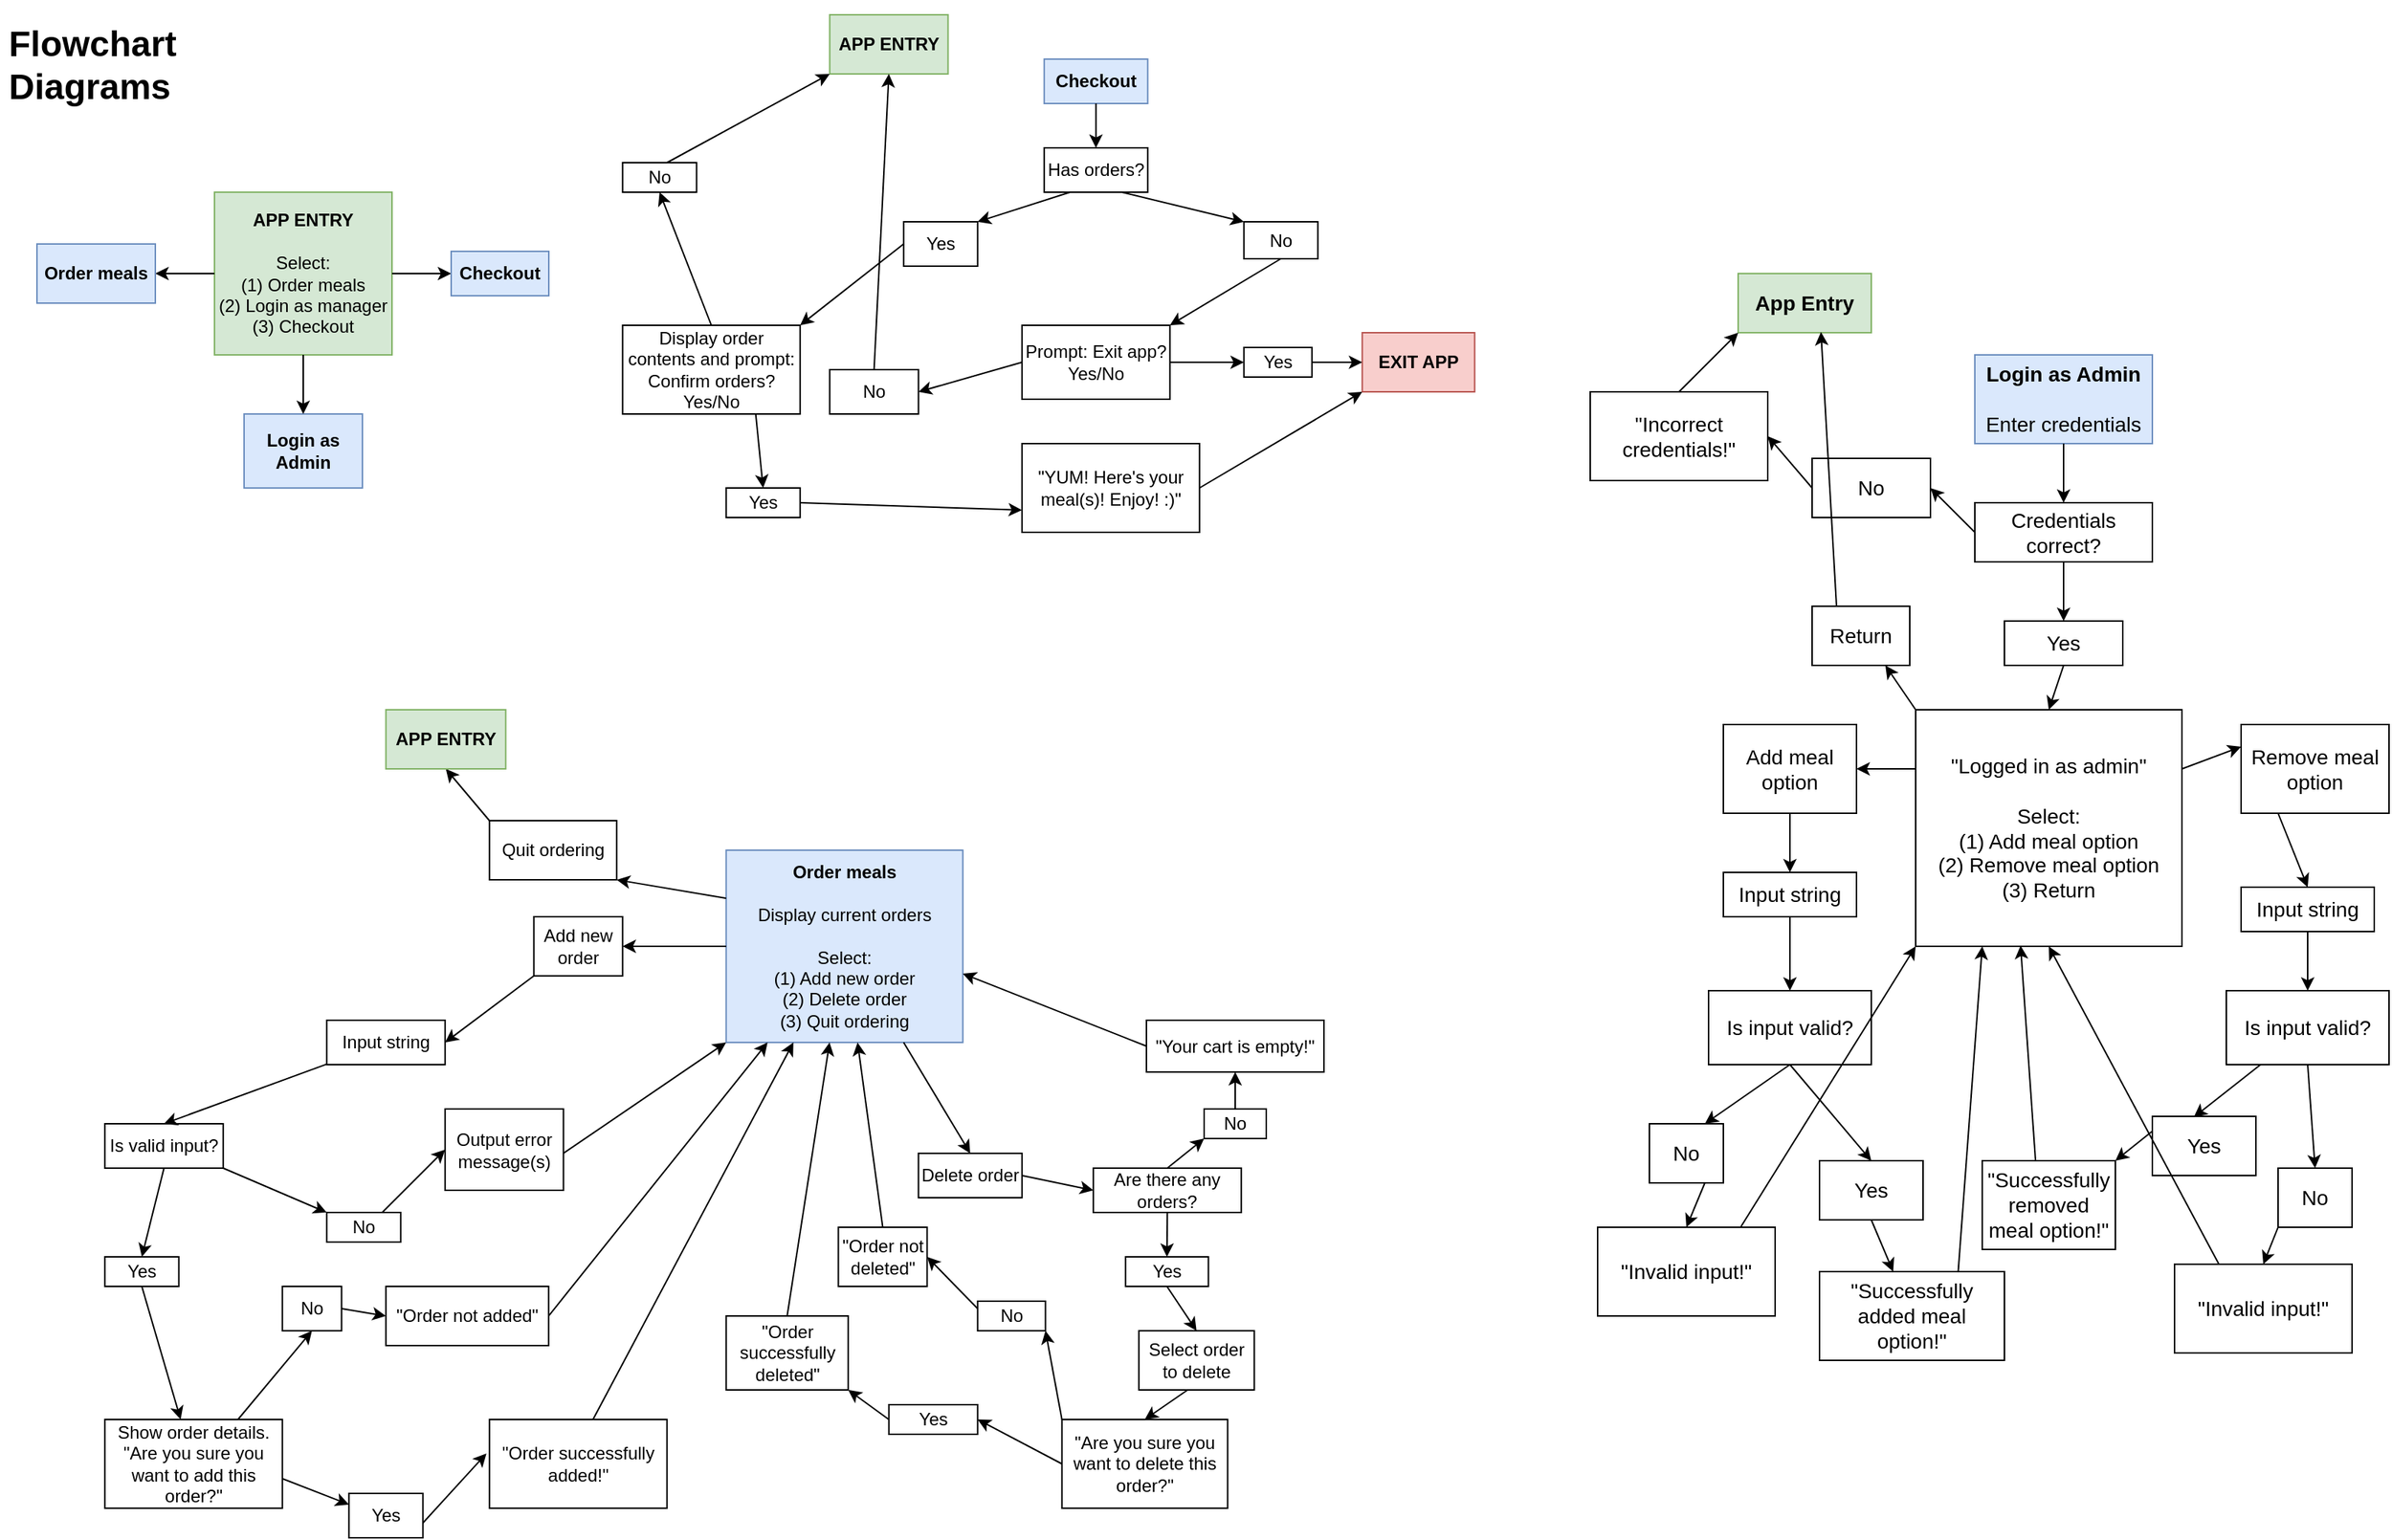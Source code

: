 <mxfile version="20.3.0" type="device"><diagram id="C5RBs43oDa-KdzZeNtuy" name="Page-1"><mxGraphModel dx="1940" dy="820" grid="1" gridSize="10" guides="1" tooltips="1" connect="1" arrows="1" fold="1" page="1" pageScale="1" pageWidth="827" pageHeight="1169" math="0" shadow="0"><root><mxCell id="WIyWlLk6GJQsqaUBKTNV-0"/><mxCell id="WIyWlLk6GJQsqaUBKTNV-1" parent="WIyWlLk6GJQsqaUBKTNV-0"/><mxCell id="v_o6pOpRejo76vgrz7zi-118" value="&lt;b&gt;Order meals&lt;br&gt;&lt;/b&gt;&lt;br&gt;Display current orders&lt;br&gt;&lt;br&gt;Select:&lt;br&gt;(1) Add new order&lt;br&gt;(2) Delete order&lt;br&gt;(3) Quit ordering" style="rounded=0;whiteSpace=wrap;html=1;fillColor=#dae8fc;strokeColor=#6c8ebf;" vertex="1" parent="WIyWlLk6GJQsqaUBKTNV-1"><mxGeometry x="-324.13" y="585" width="160" height="130" as="geometry"/></mxCell><mxCell id="v_o6pOpRejo76vgrz7zi-120" value="Add new order" style="rounded=0;whiteSpace=wrap;html=1;" vertex="1" parent="WIyWlLk6GJQsqaUBKTNV-1"><mxGeometry x="-454.13" y="630" width="60" height="40" as="geometry"/></mxCell><mxCell id="v_o6pOpRejo76vgrz7zi-121" value="" style="endArrow=classic;html=1;rounded=0;entryX=1;entryY=0.5;entryDx=0;entryDy=0;exitX=0;exitY=0.5;exitDx=0;exitDy=0;" edge="1" parent="WIyWlLk6GJQsqaUBKTNV-1" source="v_o6pOpRejo76vgrz7zi-118" target="v_o6pOpRejo76vgrz7zi-120"><mxGeometry width="50" height="50" relative="1" as="geometry"><mxPoint x="-184.13" y="750" as="sourcePoint"/><mxPoint x="-90.13" y="700" as="targetPoint"/></mxGeometry></mxCell><mxCell id="v_o6pOpRejo76vgrz7zi-122" value="" style="endArrow=classic;html=1;rounded=0;entryX=0.5;entryY=0;entryDx=0;entryDy=0;exitX=0.75;exitY=1;exitDx=0;exitDy=0;" edge="1" parent="WIyWlLk6GJQsqaUBKTNV-1" source="v_o6pOpRejo76vgrz7zi-118" target="v_o6pOpRejo76vgrz7zi-123"><mxGeometry width="50" height="50" relative="1" as="geometry"><mxPoint x="-140.13" y="750" as="sourcePoint"/><mxPoint x="-70.13" y="780" as="targetPoint"/></mxGeometry></mxCell><mxCell id="v_o6pOpRejo76vgrz7zi-123" value="Delete order" style="rounded=0;whiteSpace=wrap;html=1;" vertex="1" parent="WIyWlLk6GJQsqaUBKTNV-1"><mxGeometry x="-194.13" y="790" width="70" height="30" as="geometry"/></mxCell><mxCell id="v_o6pOpRejo76vgrz7zi-124" value="Quit ordering" style="rounded=0;whiteSpace=wrap;html=1;" vertex="1" parent="WIyWlLk6GJQsqaUBKTNV-1"><mxGeometry x="-484.13" y="565" width="86" height="40" as="geometry"/></mxCell><mxCell id="v_o6pOpRejo76vgrz7zi-125" value="" style="endArrow=classic;html=1;rounded=0;entryX=1;entryY=1;entryDx=0;entryDy=0;exitX=0;exitY=0.25;exitDx=0;exitDy=0;" edge="1" parent="WIyWlLk6GJQsqaUBKTNV-1" target="v_o6pOpRejo76vgrz7zi-124" source="v_o6pOpRejo76vgrz7zi-118"><mxGeometry width="50" height="50" relative="1" as="geometry"><mxPoint x="-80.13" y="720" as="sourcePoint"/><mxPoint x="-30.13" y="670" as="targetPoint"/></mxGeometry></mxCell><mxCell id="v_o6pOpRejo76vgrz7zi-126" value="" style="endArrow=classic;html=1;rounded=0;exitX=0;exitY=0;exitDx=0;exitDy=0;entryX=0.5;entryY=1;entryDx=0;entryDy=0;" edge="1" parent="WIyWlLk6GJQsqaUBKTNV-1" source="v_o6pOpRejo76vgrz7zi-124" target="v_o6pOpRejo76vgrz7zi-150"><mxGeometry width="50" height="50" relative="1" as="geometry"><mxPoint x="29.87" y="670" as="sourcePoint"/><mxPoint x="15.87" y="600" as="targetPoint"/></mxGeometry></mxCell><mxCell id="v_o6pOpRejo76vgrz7zi-127" value="Are there any orders?" style="rounded=0;whiteSpace=wrap;html=1;" vertex="1" parent="WIyWlLk6GJQsqaUBKTNV-1"><mxGeometry x="-75.88" y="800" width="100" height="30" as="geometry"/></mxCell><mxCell id="v_o6pOpRejo76vgrz7zi-128" value="Yes" style="rounded=0;whiteSpace=wrap;html=1;" vertex="1" parent="WIyWlLk6GJQsqaUBKTNV-1"><mxGeometry x="-54.13" y="860" width="56" height="20" as="geometry"/></mxCell><mxCell id="v_o6pOpRejo76vgrz7zi-129" value="No" style="rounded=0;whiteSpace=wrap;html=1;" vertex="1" parent="WIyWlLk6GJQsqaUBKTNV-1"><mxGeometry x="-1" y="760" width="42" height="20" as="geometry"/></mxCell><mxCell id="v_o6pOpRejo76vgrz7zi-130" value="" style="endArrow=classic;html=1;rounded=0;entryX=0;entryY=1;entryDx=0;entryDy=0;exitX=0.5;exitY=0;exitDx=0;exitDy=0;" edge="1" parent="WIyWlLk6GJQsqaUBKTNV-1" source="v_o6pOpRejo76vgrz7zi-127" target="v_o6pOpRejo76vgrz7zi-129"><mxGeometry width="50" height="50" relative="1" as="geometry"><mxPoint x="3.87" y="790" as="sourcePoint"/><mxPoint x="53.87" y="740" as="targetPoint"/></mxGeometry></mxCell><mxCell id="v_o6pOpRejo76vgrz7zi-131" value="&quot;Your cart is empty!&quot;" style="rounded=0;whiteSpace=wrap;html=1;" vertex="1" parent="WIyWlLk6GJQsqaUBKTNV-1"><mxGeometry x="-40" y="700" width="120" height="35" as="geometry"/></mxCell><mxCell id="v_o6pOpRejo76vgrz7zi-132" value="" style="endArrow=classic;html=1;rounded=0;entryX=0.5;entryY=1;entryDx=0;entryDy=0;exitX=0.5;exitY=0;exitDx=0;exitDy=0;" edge="1" parent="WIyWlLk6GJQsqaUBKTNV-1" target="v_o6pOpRejo76vgrz7zi-131" source="v_o6pOpRejo76vgrz7zi-129"><mxGeometry width="50" height="50" relative="1" as="geometry"><mxPoint x="35.87" y="750" as="sourcePoint"/><mxPoint x="53.87" y="710" as="targetPoint"/></mxGeometry></mxCell><mxCell id="v_o6pOpRejo76vgrz7zi-133" value="" style="endArrow=classic;html=1;rounded=0;entryX=1;entryY=0.642;entryDx=0;entryDy=0;entryPerimeter=0;exitX=0;exitY=0.5;exitDx=0;exitDy=0;" edge="1" parent="WIyWlLk6GJQsqaUBKTNV-1" target="v_o6pOpRejo76vgrz7zi-118" source="v_o6pOpRejo76vgrz7zi-131"><mxGeometry width="50" height="50" relative="1" as="geometry"><mxPoint x="-40.0" y="730" as="sourcePoint"/><mxPoint x="10" y="680" as="targetPoint"/></mxGeometry></mxCell><mxCell id="v_o6pOpRejo76vgrz7zi-134" value="" style="endArrow=classic;html=1;rounded=0;entryX=0;entryY=0.5;entryDx=0;entryDy=0;exitX=1;exitY=0.5;exitDx=0;exitDy=0;" edge="1" parent="WIyWlLk6GJQsqaUBKTNV-1" source="v_o6pOpRejo76vgrz7zi-123" target="v_o6pOpRejo76vgrz7zi-127"><mxGeometry width="50" height="50" relative="1" as="geometry"><mxPoint x="-80.13" y="810" as="sourcePoint"/><mxPoint x="-30.13" y="760" as="targetPoint"/></mxGeometry></mxCell><mxCell id="v_o6pOpRejo76vgrz7zi-135" value="" style="endArrow=classic;html=1;rounded=0;entryX=0.5;entryY=0;entryDx=0;entryDy=0;exitX=0.5;exitY=1;exitDx=0;exitDy=0;" edge="1" parent="WIyWlLk6GJQsqaUBKTNV-1" target="v_o6pOpRejo76vgrz7zi-128" source="v_o6pOpRejo76vgrz7zi-127"><mxGeometry width="50" height="50" relative="1" as="geometry"><mxPoint x="3.87" y="830" as="sourcePoint"/><mxPoint x="53.87" y="780" as="targetPoint"/></mxGeometry></mxCell><mxCell id="v_o6pOpRejo76vgrz7zi-136" value="Select order to delete" style="rounded=0;whiteSpace=wrap;html=1;" vertex="1" parent="WIyWlLk6GJQsqaUBKTNV-1"><mxGeometry x="-45.13" y="910" width="78" height="40" as="geometry"/></mxCell><mxCell id="v_o6pOpRejo76vgrz7zi-137" value="" style="endArrow=classic;html=1;rounded=0;entryX=0.5;entryY=0;entryDx=0;entryDy=0;exitX=0.5;exitY=1;exitDx=0;exitDy=0;" edge="1" parent="WIyWlLk6GJQsqaUBKTNV-1" target="v_o6pOpRejo76vgrz7zi-136" source="v_o6pOpRejo76vgrz7zi-128"><mxGeometry width="50" height="50" relative="1" as="geometry"><mxPoint x="3.87" y="870" as="sourcePoint"/><mxPoint x="53.87" y="820" as="targetPoint"/></mxGeometry></mxCell><mxCell id="v_o6pOpRejo76vgrz7zi-138" value="&quot;Are you sure you want to delete this order?&quot;" style="rounded=0;whiteSpace=wrap;html=1;" vertex="1" parent="WIyWlLk6GJQsqaUBKTNV-1"><mxGeometry x="-97.13" y="970" width="112" height="60" as="geometry"/></mxCell><mxCell id="v_o6pOpRejo76vgrz7zi-139" value="" style="endArrow=classic;html=1;rounded=0;entryX=0.5;entryY=0;entryDx=0;entryDy=0;exitX=0.423;exitY=1;exitDx=0;exitDy=0;exitPerimeter=0;" edge="1" parent="WIyWlLk6GJQsqaUBKTNV-1" target="v_o6pOpRejo76vgrz7zi-138" source="v_o6pOpRejo76vgrz7zi-136"><mxGeometry width="50" height="50" relative="1" as="geometry"><mxPoint x="5.87" y="970" as="sourcePoint"/><mxPoint x="53.87" y="880" as="targetPoint"/></mxGeometry></mxCell><mxCell id="v_o6pOpRejo76vgrz7zi-140" value="Yes" style="rounded=0;whiteSpace=wrap;html=1;" vertex="1" parent="WIyWlLk6GJQsqaUBKTNV-1"><mxGeometry x="-214.13" y="960" width="60" height="20" as="geometry"/></mxCell><mxCell id="v_o6pOpRejo76vgrz7zi-141" value="&quot;Order successfully deleted&quot;" style="rounded=0;whiteSpace=wrap;html=1;" vertex="1" parent="WIyWlLk6GJQsqaUBKTNV-1"><mxGeometry x="-324.13" y="900" width="82.5" height="50" as="geometry"/></mxCell><mxCell id="v_o6pOpRejo76vgrz7zi-142" value="No" style="rounded=0;whiteSpace=wrap;html=1;" vertex="1" parent="WIyWlLk6GJQsqaUBKTNV-1"><mxGeometry x="-154.13" y="890" width="45.87" height="20" as="geometry"/></mxCell><mxCell id="v_o6pOpRejo76vgrz7zi-143" value="" style="endArrow=classic;html=1;rounded=0;entryX=1;entryY=0.5;entryDx=0;entryDy=0;exitX=0;exitY=0.5;exitDx=0;exitDy=0;" edge="1" parent="WIyWlLk6GJQsqaUBKTNV-1" target="v_o6pOpRejo76vgrz7zi-140" source="v_o6pOpRejo76vgrz7zi-138"><mxGeometry width="50" height="50" relative="1" as="geometry"><mxPoint x="-52.13" y="980" as="sourcePoint"/><mxPoint x="-84.13" y="980" as="targetPoint"/></mxGeometry></mxCell><mxCell id="v_o6pOpRejo76vgrz7zi-144" value="" style="endArrow=classic;html=1;rounded=0;entryX=1;entryY=1;entryDx=0;entryDy=0;exitX=0;exitY=0.5;exitDx=0;exitDy=0;" edge="1" parent="WIyWlLk6GJQsqaUBKTNV-1" target="v_o6pOpRejo76vgrz7zi-141" source="v_o6pOpRejo76vgrz7zi-140"><mxGeometry width="50" height="50" relative="1" as="geometry"><mxPoint x="-144.13" y="970" as="sourcePoint"/><mxPoint x="-94.13" y="920" as="targetPoint"/></mxGeometry></mxCell><mxCell id="v_o6pOpRejo76vgrz7zi-145" value="" style="endArrow=classic;html=1;rounded=0;exitX=0.5;exitY=0;exitDx=0;exitDy=0;" edge="1" parent="WIyWlLk6GJQsqaUBKTNV-1" source="v_o6pOpRejo76vgrz7zi-141" target="v_o6pOpRejo76vgrz7zi-118"><mxGeometry width="50" height="50" relative="1" as="geometry"><mxPoint x="-165.13" y="880" as="sourcePoint"/><mxPoint x="-155.13" y="810" as="targetPoint"/></mxGeometry></mxCell><mxCell id="v_o6pOpRejo76vgrz7zi-146" value="" style="endArrow=classic;html=1;rounded=0;entryX=1;entryY=1;entryDx=0;entryDy=0;exitX=0;exitY=0;exitDx=0;exitDy=0;" edge="1" parent="WIyWlLk6GJQsqaUBKTNV-1" target="v_o6pOpRejo76vgrz7zi-142" source="v_o6pOpRejo76vgrz7zi-138"><mxGeometry width="50" height="50" relative="1" as="geometry"><mxPoint x="-52.13" y="980" as="sourcePoint"/><mxPoint x="-62.13" y="1060" as="targetPoint"/></mxGeometry></mxCell><mxCell id="v_o6pOpRejo76vgrz7zi-147" value="&quot;Order not deleted&quot;" style="rounded=0;whiteSpace=wrap;html=1;" vertex="1" parent="WIyWlLk6GJQsqaUBKTNV-1"><mxGeometry x="-248.26" y="840" width="60" height="40" as="geometry"/></mxCell><mxCell id="v_o6pOpRejo76vgrz7zi-148" value="" style="endArrow=classic;html=1;rounded=0;entryX=1;entryY=0.5;entryDx=0;entryDy=0;exitX=0;exitY=0.25;exitDx=0;exitDy=0;" edge="1" parent="WIyWlLk6GJQsqaUBKTNV-1" target="v_o6pOpRejo76vgrz7zi-147" source="v_o6pOpRejo76vgrz7zi-142"><mxGeometry width="50" height="50" relative="1" as="geometry"><mxPoint x="-104.13" y="920" as="sourcePoint"/><mxPoint x="-54.13" y="870" as="targetPoint"/></mxGeometry></mxCell><mxCell id="v_o6pOpRejo76vgrz7zi-149" value="" style="endArrow=classic;html=1;rounded=0;exitX=0.5;exitY=0;exitDx=0;exitDy=0;" edge="1" parent="WIyWlLk6GJQsqaUBKTNV-1" source="v_o6pOpRejo76vgrz7zi-147" target="v_o6pOpRejo76vgrz7zi-118"><mxGeometry width="50" height="50" relative="1" as="geometry"><mxPoint x="-139.13" y="850" as="sourcePoint"/><mxPoint x="-89.13" y="800" as="targetPoint"/></mxGeometry></mxCell><mxCell id="v_o6pOpRejo76vgrz7zi-150" value="&lt;b&gt;APP ENTRY&lt;/b&gt;" style="rounded=0;whiteSpace=wrap;html=1;fillColor=#d5e8d4;strokeColor=#82b366;" vertex="1" parent="WIyWlLk6GJQsqaUBKTNV-1"><mxGeometry x="-554.13" y="490" width="81" height="40" as="geometry"/></mxCell><mxCell id="v_o6pOpRejo76vgrz7zi-154" value="Input string" style="rounded=0;whiteSpace=wrap;html=1;" vertex="1" parent="WIyWlLk6GJQsqaUBKTNV-1"><mxGeometry x="-594.13" y="700" width="80" height="30" as="geometry"/></mxCell><mxCell id="v_o6pOpRejo76vgrz7zi-155" value="" style="endArrow=classic;html=1;rounded=0;entryX=1;entryY=0.5;entryDx=0;entryDy=0;exitX=0;exitY=1;exitDx=0;exitDy=0;" edge="1" parent="WIyWlLk6GJQsqaUBKTNV-1" source="v_o6pOpRejo76vgrz7zi-120" target="v_o6pOpRejo76vgrz7zi-154"><mxGeometry width="50" height="50" relative="1" as="geometry"><mxPoint x="-454.13" y="710" as="sourcePoint"/><mxPoint x="-404.13" y="660" as="targetPoint"/></mxGeometry></mxCell><mxCell id="v_o6pOpRejo76vgrz7zi-156" value="Is valid input?" style="rounded=0;whiteSpace=wrap;html=1;" vertex="1" parent="WIyWlLk6GJQsqaUBKTNV-1"><mxGeometry x="-744.13" y="770" width="80" height="30" as="geometry"/></mxCell><mxCell id="v_o6pOpRejo76vgrz7zi-157" value="" style="endArrow=classic;html=1;rounded=0;entryX=0.5;entryY=0;entryDx=0;entryDy=0;" edge="1" parent="WIyWlLk6GJQsqaUBKTNV-1" source="v_o6pOpRejo76vgrz7zi-154" target="v_o6pOpRejo76vgrz7zi-156"><mxGeometry width="50" height="50" relative="1" as="geometry"><mxPoint x="-554.13" y="730" as="sourcePoint"/><mxPoint x="-594.13" y="780" as="targetPoint"/></mxGeometry></mxCell><mxCell id="v_o6pOpRejo76vgrz7zi-158" value="Yes" style="rounded=0;whiteSpace=wrap;html=1;" vertex="1" parent="WIyWlLk6GJQsqaUBKTNV-1"><mxGeometry x="-744.13" y="860" width="50" height="20" as="geometry"/></mxCell><mxCell id="v_o6pOpRejo76vgrz7zi-159" value="" style="endArrow=classic;html=1;rounded=0;entryX=0.5;entryY=0;entryDx=0;entryDy=0;exitX=0.5;exitY=1;exitDx=0;exitDy=0;" edge="1" parent="WIyWlLk6GJQsqaUBKTNV-1" source="v_o6pOpRejo76vgrz7zi-156" target="v_o6pOpRejo76vgrz7zi-158"><mxGeometry width="50" height="50" relative="1" as="geometry"><mxPoint x="-594.13" y="800" as="sourcePoint"/><mxPoint x="-544.13" y="750" as="targetPoint"/></mxGeometry></mxCell><mxCell id="v_o6pOpRejo76vgrz7zi-160" value="No" style="rounded=0;whiteSpace=wrap;html=1;" vertex="1" parent="WIyWlLk6GJQsqaUBKTNV-1"><mxGeometry x="-594.13" y="830" width="50" height="20" as="geometry"/></mxCell><mxCell id="v_o6pOpRejo76vgrz7zi-161" value="" style="endArrow=classic;html=1;rounded=0;entryX=0;entryY=0;entryDx=0;entryDy=0;exitX=1;exitY=1;exitDx=0;exitDy=0;" edge="1" parent="WIyWlLk6GJQsqaUBKTNV-1" source="v_o6pOpRejo76vgrz7zi-156" target="v_o6pOpRejo76vgrz7zi-160"><mxGeometry width="50" height="50" relative="1" as="geometry"><mxPoint x="-554.13" y="800" as="sourcePoint"/><mxPoint x="-504.13" y="750" as="targetPoint"/></mxGeometry></mxCell><mxCell id="v_o6pOpRejo76vgrz7zi-162" value="Output error message(s)" style="rounded=0;whiteSpace=wrap;html=1;" vertex="1" parent="WIyWlLk6GJQsqaUBKTNV-1"><mxGeometry x="-514.13" y="760" width="80" height="55" as="geometry"/></mxCell><mxCell id="v_o6pOpRejo76vgrz7zi-163" value="" style="endArrow=classic;html=1;rounded=0;entryX=0;entryY=0.5;entryDx=0;entryDy=0;exitX=0.75;exitY=0;exitDx=0;exitDy=0;" edge="1" parent="WIyWlLk6GJQsqaUBKTNV-1" source="v_o6pOpRejo76vgrz7zi-160" target="v_o6pOpRejo76vgrz7zi-162"><mxGeometry width="50" height="50" relative="1" as="geometry"><mxPoint x="-564.13" y="830" as="sourcePoint"/><mxPoint x="-514.13" y="780" as="targetPoint"/></mxGeometry></mxCell><mxCell id="v_o6pOpRejo76vgrz7zi-164" value="" style="endArrow=classic;html=1;rounded=0;entryX=0;entryY=1;entryDx=0;entryDy=0;" edge="1" parent="WIyWlLk6GJQsqaUBKTNV-1" target="v_o6pOpRejo76vgrz7zi-118"><mxGeometry width="50" height="50" relative="1" as="geometry"><mxPoint x="-434.13" y="790" as="sourcePoint"/><mxPoint x="-384.13" y="740" as="targetPoint"/></mxGeometry></mxCell><mxCell id="v_o6pOpRejo76vgrz7zi-165" value="Show order details. &quot;Are you sure you want to add this order?&quot;" style="rounded=0;whiteSpace=wrap;html=1;" vertex="1" parent="WIyWlLk6GJQsqaUBKTNV-1"><mxGeometry x="-744.13" y="970" width="120" height="60" as="geometry"/></mxCell><mxCell id="v_o6pOpRejo76vgrz7zi-166" value="" style="endArrow=classic;html=1;rounded=0;exitX=0.5;exitY=1;exitDx=0;exitDy=0;" edge="1" parent="WIyWlLk6GJQsqaUBKTNV-1" source="v_o6pOpRejo76vgrz7zi-158" target="v_o6pOpRejo76vgrz7zi-165"><mxGeometry width="50" height="50" relative="1" as="geometry"><mxPoint x="-644.13" y="850" as="sourcePoint"/><mxPoint x="-594.13" y="800" as="targetPoint"/></mxGeometry></mxCell><mxCell id="v_o6pOpRejo76vgrz7zi-167" value="Yes" style="rounded=0;whiteSpace=wrap;html=1;" vertex="1" parent="WIyWlLk6GJQsqaUBKTNV-1"><mxGeometry x="-579.13" y="1020" width="50" height="30" as="geometry"/></mxCell><mxCell id="v_o6pOpRejo76vgrz7zi-168" value="No" style="rounded=0;whiteSpace=wrap;html=1;" vertex="1" parent="WIyWlLk6GJQsqaUBKTNV-1"><mxGeometry x="-624.13" y="880" width="40" height="30" as="geometry"/></mxCell><mxCell id="v_o6pOpRejo76vgrz7zi-169" value="&quot;Order successfully added!&quot;" style="rounded=0;whiteSpace=wrap;html=1;" vertex="1" parent="WIyWlLk6GJQsqaUBKTNV-1"><mxGeometry x="-484.13" y="970" width="120" height="60" as="geometry"/></mxCell><mxCell id="v_o6pOpRejo76vgrz7zi-170" value="&quot;Order not added&quot;" style="rounded=0;whiteSpace=wrap;html=1;" vertex="1" parent="WIyWlLk6GJQsqaUBKTNV-1"><mxGeometry x="-554.13" y="880" width="110" height="40" as="geometry"/></mxCell><mxCell id="v_o6pOpRejo76vgrz7zi-171" value="" style="endArrow=classic;html=1;rounded=0;entryX=0.5;entryY=1;entryDx=0;entryDy=0;" edge="1" parent="WIyWlLk6GJQsqaUBKTNV-1" target="v_o6pOpRejo76vgrz7zi-168"><mxGeometry width="50" height="50" relative="1" as="geometry"><mxPoint x="-654.13" y="970" as="sourcePoint"/><mxPoint x="-604.13" y="920" as="targetPoint"/></mxGeometry></mxCell><mxCell id="v_o6pOpRejo76vgrz7zi-172" value="" style="endArrow=classic;html=1;rounded=0;entryX=0;entryY=0.5;entryDx=0;entryDy=0;" edge="1" parent="WIyWlLk6GJQsqaUBKTNV-1" target="v_o6pOpRejo76vgrz7zi-170"><mxGeometry width="50" height="50" relative="1" as="geometry"><mxPoint x="-584.13" y="895" as="sourcePoint"/><mxPoint x="-534.13" y="845" as="targetPoint"/></mxGeometry></mxCell><mxCell id="v_o6pOpRejo76vgrz7zi-173" value="" style="endArrow=classic;html=1;rounded=0;entryX=0;entryY=0.25;entryDx=0;entryDy=0;" edge="1" parent="WIyWlLk6GJQsqaUBKTNV-1" target="v_o6pOpRejo76vgrz7zi-167"><mxGeometry width="50" height="50" relative="1" as="geometry"><mxPoint x="-624.13" y="1010" as="sourcePoint"/><mxPoint x="-574.13" y="960" as="targetPoint"/></mxGeometry></mxCell><mxCell id="v_o6pOpRejo76vgrz7zi-174" value="" style="endArrow=classic;html=1;rounded=0;entryX=-0.017;entryY=0.383;entryDx=0;entryDy=0;entryPerimeter=0;" edge="1" parent="WIyWlLk6GJQsqaUBKTNV-1" target="v_o6pOpRejo76vgrz7zi-169"><mxGeometry width="50" height="50" relative="1" as="geometry"><mxPoint x="-529.13" y="1040" as="sourcePoint"/><mxPoint x="-479.13" y="990" as="targetPoint"/></mxGeometry></mxCell><mxCell id="v_o6pOpRejo76vgrz7zi-175" value="" style="endArrow=classic;html=1;rounded=0;" edge="1" parent="WIyWlLk6GJQsqaUBKTNV-1" target="v_o6pOpRejo76vgrz7zi-118"><mxGeometry width="50" height="50" relative="1" as="geometry"><mxPoint x="-414.13" y="970" as="sourcePoint"/><mxPoint x="-364.13" y="920" as="targetPoint"/></mxGeometry></mxCell><mxCell id="v_o6pOpRejo76vgrz7zi-176" value="" style="endArrow=classic;html=1;rounded=0;" edge="1" parent="WIyWlLk6GJQsqaUBKTNV-1" target="v_o6pOpRejo76vgrz7zi-118"><mxGeometry width="50" height="50" relative="1" as="geometry"><mxPoint x="-444.13" y="900" as="sourcePoint"/><mxPoint x="-394.13" y="850" as="targetPoint"/></mxGeometry></mxCell><mxCell id="v_o6pOpRejo76vgrz7zi-178" value="&lt;b&gt;Checkout&lt;/b&gt;" style="rounded=0;whiteSpace=wrap;html=1;fillColor=#dae8fc;strokeColor=#6c8ebf;" vertex="1" parent="WIyWlLk6GJQsqaUBKTNV-1"><mxGeometry x="-109.13" y="50" width="70" height="30" as="geometry"/></mxCell><mxCell id="v_o6pOpRejo76vgrz7zi-179" value="" style="endArrow=classic;html=1;rounded=0;entryX=0.5;entryY=0;entryDx=0;entryDy=0;exitX=0.5;exitY=1;exitDx=0;exitDy=0;" edge="1" parent="WIyWlLk6GJQsqaUBKTNV-1" source="v_o6pOpRejo76vgrz7zi-178" target="v_o6pOpRejo76vgrz7zi-180"><mxGeometry width="50" height="50" relative="1" as="geometry"><mxPoint x="-64.13" y="170" as="sourcePoint"/><mxPoint x="-14.13" y="120" as="targetPoint"/></mxGeometry></mxCell><mxCell id="v_o6pOpRejo76vgrz7zi-180" value="Has orders?" style="rounded=0;whiteSpace=wrap;html=1;" vertex="1" parent="WIyWlLk6GJQsqaUBKTNV-1"><mxGeometry x="-109.13" y="110" width="70" height="30" as="geometry"/></mxCell><mxCell id="v_o6pOpRejo76vgrz7zi-181" value="Yes" style="rounded=0;whiteSpace=wrap;html=1;" vertex="1" parent="WIyWlLk6GJQsqaUBKTNV-1"><mxGeometry x="-204.13" y="160" width="50" height="30" as="geometry"/></mxCell><mxCell id="v_o6pOpRejo76vgrz7zi-182" value="" style="endArrow=classic;html=1;rounded=0;entryX=1;entryY=0;entryDx=0;entryDy=0;exitX=0.25;exitY=1;exitDx=0;exitDy=0;" edge="1" parent="WIyWlLk6GJQsqaUBKTNV-1" source="v_o6pOpRejo76vgrz7zi-180" target="v_o6pOpRejo76vgrz7zi-181"><mxGeometry width="50" height="50" relative="1" as="geometry"><mxPoint x="35.87" y="180" as="sourcePoint"/><mxPoint x="85.87" y="130" as="targetPoint"/></mxGeometry></mxCell><mxCell id="v_o6pOpRejo76vgrz7zi-183" value="Display order contents and prompt: Confirm orders? Yes/No" style="rounded=0;whiteSpace=wrap;html=1;" vertex="1" parent="WIyWlLk6GJQsqaUBKTNV-1"><mxGeometry x="-394.13" y="230" width="120" height="60" as="geometry"/></mxCell><mxCell id="v_o6pOpRejo76vgrz7zi-184" value="" style="endArrow=classic;html=1;rounded=0;entryX=1;entryY=0;entryDx=0;entryDy=0;exitX=0;exitY=0.5;exitDx=0;exitDy=0;" edge="1" parent="WIyWlLk6GJQsqaUBKTNV-1" source="v_o6pOpRejo76vgrz7zi-181" target="v_o6pOpRejo76vgrz7zi-183"><mxGeometry width="50" height="50" relative="1" as="geometry"><mxPoint x="-84.13" y="220" as="sourcePoint"/><mxPoint x="90.87" y="215" as="targetPoint"/></mxGeometry></mxCell><mxCell id="v_o6pOpRejo76vgrz7zi-185" value="No" style="rounded=0;whiteSpace=wrap;html=1;" vertex="1" parent="WIyWlLk6GJQsqaUBKTNV-1"><mxGeometry x="25.87" y="160" width="50" height="25" as="geometry"/></mxCell><mxCell id="v_o6pOpRejo76vgrz7zi-186" value="" style="endArrow=classic;html=1;rounded=0;entryX=0;entryY=0;entryDx=0;entryDy=0;exitX=0.75;exitY=1;exitDx=0;exitDy=0;" edge="1" parent="WIyWlLk6GJQsqaUBKTNV-1" target="v_o6pOpRejo76vgrz7zi-185" source="v_o6pOpRejo76vgrz7zi-180"><mxGeometry width="50" height="50" relative="1" as="geometry"><mxPoint x="35.87" y="135" as="sourcePoint"/><mxPoint x="85.87" y="85" as="targetPoint"/></mxGeometry></mxCell><mxCell id="v_o6pOpRejo76vgrz7zi-187" value="No" style="rounded=0;whiteSpace=wrap;html=1;" vertex="1" parent="WIyWlLk6GJQsqaUBKTNV-1"><mxGeometry x="-394.13" y="120" width="50" height="20" as="geometry"/></mxCell><mxCell id="v_o6pOpRejo76vgrz7zi-188" value="" style="endArrow=classic;html=1;rounded=0;exitX=0.5;exitY=0;exitDx=0;exitDy=0;entryX=0.5;entryY=1;entryDx=0;entryDy=0;" edge="1" parent="WIyWlLk6GJQsqaUBKTNV-1" target="v_o6pOpRejo76vgrz7zi-187" source="v_o6pOpRejo76vgrz7zi-183"><mxGeometry width="50" height="50" relative="1" as="geometry"><mxPoint x="60.87" y="275" as="sourcePoint"/><mxPoint x="-344.13" y="160" as="targetPoint"/></mxGeometry></mxCell><mxCell id="v_o6pOpRejo76vgrz7zi-189" value="Yes" style="rounded=0;whiteSpace=wrap;html=1;" vertex="1" parent="WIyWlLk6GJQsqaUBKTNV-1"><mxGeometry x="-324.13" y="340" width="50" height="20" as="geometry"/></mxCell><mxCell id="v_o6pOpRejo76vgrz7zi-190" value="" style="endArrow=classic;html=1;rounded=0;exitX=0.75;exitY=1;exitDx=0;exitDy=0;entryX=0.5;entryY=0;entryDx=0;entryDy=0;" edge="1" parent="WIyWlLk6GJQsqaUBKTNV-1" target="v_o6pOpRejo76vgrz7zi-189" source="v_o6pOpRejo76vgrz7zi-183"><mxGeometry width="50" height="50" relative="1" as="geometry"><mxPoint x="100.87" y="275" as="sourcePoint"/><mxPoint x="-294.13" y="340" as="targetPoint"/></mxGeometry></mxCell><mxCell id="v_o6pOpRejo76vgrz7zi-191" value="Prompt: Exit app?&lt;br&gt;Yes/No&lt;br&gt;" style="rounded=0;whiteSpace=wrap;html=1;" vertex="1" parent="WIyWlLk6GJQsqaUBKTNV-1"><mxGeometry x="-124.13" y="230" width="100" height="50" as="geometry"/></mxCell><mxCell id="v_o6pOpRejo76vgrz7zi-193" value="" style="endArrow=classic;html=1;rounded=0;entryX=1;entryY=0;entryDx=0;entryDy=0;exitX=0.5;exitY=1;exitDx=0;exitDy=0;" edge="1" parent="WIyWlLk6GJQsqaUBKTNV-1" target="v_o6pOpRejo76vgrz7zi-191" source="v_o6pOpRejo76vgrz7zi-185"><mxGeometry width="50" height="50" relative="1" as="geometry"><mxPoint x="-74.13" y="190" as="sourcePoint"/><mxPoint x="-24.13" y="165" as="targetPoint"/></mxGeometry></mxCell><mxCell id="v_o6pOpRejo76vgrz7zi-194" value="No" style="rounded=0;whiteSpace=wrap;html=1;" vertex="1" parent="WIyWlLk6GJQsqaUBKTNV-1"><mxGeometry x="-254.13" y="260" width="60" height="30" as="geometry"/></mxCell><mxCell id="v_o6pOpRejo76vgrz7zi-195" value="" style="endArrow=classic;html=1;rounded=0;entryX=1;entryY=0.5;entryDx=0;entryDy=0;exitX=0;exitY=0.5;exitDx=0;exitDy=0;" edge="1" parent="WIyWlLk6GJQsqaUBKTNV-1" target="v_o6pOpRejo76vgrz7zi-194" source="v_o6pOpRejo76vgrz7zi-191"><mxGeometry width="50" height="50" relative="1" as="geometry"><mxPoint x="-124.13" y="325" as="sourcePoint"/><mxPoint x="-74.13" y="275" as="targetPoint"/></mxGeometry></mxCell><mxCell id="v_o6pOpRejo76vgrz7zi-196" value="Yes" style="rounded=0;whiteSpace=wrap;html=1;" vertex="1" parent="WIyWlLk6GJQsqaUBKTNV-1"><mxGeometry x="25.87" y="245" width="46" height="20" as="geometry"/></mxCell><mxCell id="v_o6pOpRejo76vgrz7zi-197" value="" style="endArrow=classic;html=1;rounded=0;exitX=1;exitY=0.5;exitDx=0;exitDy=0;entryX=0;entryY=0.5;entryDx=0;entryDy=0;" edge="1" parent="WIyWlLk6GJQsqaUBKTNV-1" target="v_o6pOpRejo76vgrz7zi-196" source="v_o6pOpRejo76vgrz7zi-191"><mxGeometry width="50" height="50" relative="1" as="geometry"><mxPoint x="-74.13" y="375" as="sourcePoint"/><mxPoint x="15.87" y="250" as="targetPoint"/></mxGeometry></mxCell><mxCell id="v_o6pOpRejo76vgrz7zi-198" value="&lt;b&gt;EXIT APP&lt;/b&gt;" style="rounded=0;whiteSpace=wrap;html=1;fillColor=#f8cecc;strokeColor=#b85450;" vertex="1" parent="WIyWlLk6GJQsqaUBKTNV-1"><mxGeometry x="105.87" y="235" width="76" height="40" as="geometry"/></mxCell><mxCell id="v_o6pOpRejo76vgrz7zi-199" value="" style="endArrow=classic;html=1;rounded=0;entryX=0;entryY=0.5;entryDx=0;entryDy=0;exitX=1;exitY=0.5;exitDx=0;exitDy=0;" edge="1" parent="WIyWlLk6GJQsqaUBKTNV-1" source="v_o6pOpRejo76vgrz7zi-196" target="v_o6pOpRejo76vgrz7zi-198"><mxGeometry width="50" height="50" relative="1" as="geometry"><mxPoint x="-74.13" y="430" as="sourcePoint"/><mxPoint x="-24.13" y="380" as="targetPoint"/></mxGeometry></mxCell><mxCell id="v_o6pOpRejo76vgrz7zi-200" value="&lt;b&gt;APP ENTRY&lt;/b&gt;" style="rounded=0;whiteSpace=wrap;html=1;fillColor=#d5e8d4;strokeColor=#82b366;" vertex="1" parent="WIyWlLk6GJQsqaUBKTNV-1"><mxGeometry x="-254.13" y="20" width="80" height="40" as="geometry"/></mxCell><mxCell id="v_o6pOpRejo76vgrz7zi-203" value="" style="endArrow=classic;html=1;rounded=0;entryX=0.5;entryY=1;entryDx=0;entryDy=0;exitX=0.5;exitY=0;exitDx=0;exitDy=0;" edge="1" parent="WIyWlLk6GJQsqaUBKTNV-1" source="v_o6pOpRejo76vgrz7zi-194" target="v_o6pOpRejo76vgrz7zi-200"><mxGeometry width="50" height="50" relative="1" as="geometry"><mxPoint x="-224.13" y="260" as="sourcePoint"/><mxPoint x="-174.13" y="210" as="targetPoint"/></mxGeometry></mxCell><mxCell id="v_o6pOpRejo76vgrz7zi-206" value="" style="endArrow=classic;html=1;rounded=0;entryX=0;entryY=1;entryDx=0;entryDy=0;" edge="1" parent="WIyWlLk6GJQsqaUBKTNV-1" target="v_o6pOpRejo76vgrz7zi-200"><mxGeometry width="50" height="50" relative="1" as="geometry"><mxPoint x="-364.13" y="120" as="sourcePoint"/><mxPoint x="-314.13" y="70" as="targetPoint"/></mxGeometry></mxCell><mxCell id="v_o6pOpRejo76vgrz7zi-207" value="&quot;YUM! Here's your meal(s)! Enjoy! :)&quot;" style="rounded=0;whiteSpace=wrap;html=1;" vertex="1" parent="WIyWlLk6GJQsqaUBKTNV-1"><mxGeometry x="-124.13" y="310" width="120" height="60" as="geometry"/></mxCell><mxCell id="v_o6pOpRejo76vgrz7zi-208" value="" style="endArrow=classic;html=1;rounded=0;entryX=0;entryY=0.75;entryDx=0;entryDy=0;" edge="1" parent="WIyWlLk6GJQsqaUBKTNV-1" target="v_o6pOpRejo76vgrz7zi-207"><mxGeometry width="50" height="50" relative="1" as="geometry"><mxPoint x="-274.13" y="350" as="sourcePoint"/><mxPoint x="-224.13" y="300" as="targetPoint"/></mxGeometry></mxCell><mxCell id="v_o6pOpRejo76vgrz7zi-209" value="" style="endArrow=classic;html=1;rounded=0;entryX=0;entryY=1;entryDx=0;entryDy=0;" edge="1" parent="WIyWlLk6GJQsqaUBKTNV-1" target="v_o6pOpRejo76vgrz7zi-198"><mxGeometry width="50" height="50" relative="1" as="geometry"><mxPoint x="-4.13" y="340" as="sourcePoint"/><mxPoint x="45.87" y="290" as="targetPoint"/></mxGeometry></mxCell><mxCell id="v_o6pOpRejo76vgrz7zi-210" value="&lt;h1&gt;Flowchart Diagrams&lt;/h1&gt;" style="text;html=1;strokeColor=none;fillColor=none;spacing=5;spacingTop=-20;whiteSpace=wrap;overflow=hidden;rounded=0;" vertex="1" parent="WIyWlLk6GJQsqaUBKTNV-1"><mxGeometry x="-814.13" y="20" width="214.13" height="70" as="geometry"/></mxCell><mxCell id="v_o6pOpRejo76vgrz7zi-211" value="" style="endArrow=classic;html=1;rounded=0;" edge="1" parent="WIyWlLk6GJQsqaUBKTNV-1"><mxGeometry width="50" height="50" relative="1" as="geometry"><mxPoint x="-612" y="180" as="sourcePoint"/><mxPoint x="-612" y="220" as="targetPoint"/></mxGeometry></mxCell><mxCell id="v_o6pOpRejo76vgrz7zi-212" value="&lt;b&gt;APP ENTRY&lt;br&gt;&lt;/b&gt;&lt;br&gt;Select: &lt;br&gt;(1) Order meals&lt;br&gt;(2) Login as manager&lt;br&gt;(3) Checkout" style="rounded=0;whiteSpace=wrap;html=1;fillColor=#d5e8d4;strokeColor=#82b366;" vertex="1" parent="WIyWlLk6GJQsqaUBKTNV-1"><mxGeometry x="-670" y="140" width="120" height="110" as="geometry"/></mxCell><mxCell id="v_o6pOpRejo76vgrz7zi-213" value="" style="endArrow=classic;html=1;rounded=0;entryX=1;entryY=0.5;entryDx=0;entryDy=0;exitX=0;exitY=0.5;exitDx=0;exitDy=0;" edge="1" parent="WIyWlLk6GJQsqaUBKTNV-1" source="v_o6pOpRejo76vgrz7zi-212" target="v_o6pOpRejo76vgrz7zi-217"><mxGeometry width="50" height="50" relative="1" as="geometry"><mxPoint x="-612" y="280" as="sourcePoint"/><mxPoint x="-562" y="230" as="targetPoint"/></mxGeometry></mxCell><mxCell id="v_o6pOpRejo76vgrz7zi-214" value="" style="endArrow=classic;html=1;rounded=0;entryX=0;entryY=0.5;entryDx=0;entryDy=0;exitX=1;exitY=0.5;exitDx=0;exitDy=0;" edge="1" parent="WIyWlLk6GJQsqaUBKTNV-1" source="v_o6pOpRejo76vgrz7zi-212" target="v_o6pOpRejo76vgrz7zi-218"><mxGeometry width="50" height="50" relative="1" as="geometry"><mxPoint x="-516" y="260" as="sourcePoint"/><mxPoint x="-466" y="240" as="targetPoint"/></mxGeometry></mxCell><mxCell id="v_o6pOpRejo76vgrz7zi-215" value="&lt;b&gt;Login as Admin&lt;/b&gt;" style="rounded=0;whiteSpace=wrap;html=1;fillColor=#dae8fc;strokeColor=#6c8ebf;" vertex="1" parent="WIyWlLk6GJQsqaUBKTNV-1"><mxGeometry x="-650" y="290" width="80" height="50" as="geometry"/></mxCell><mxCell id="v_o6pOpRejo76vgrz7zi-216" value="" style="endArrow=classic;html=1;rounded=0;entryX=0.5;entryY=0;entryDx=0;entryDy=0;exitX=0.5;exitY=1;exitDx=0;exitDy=0;" edge="1" parent="WIyWlLk6GJQsqaUBKTNV-1" source="v_o6pOpRejo76vgrz7zi-212" target="v_o6pOpRejo76vgrz7zi-215"><mxGeometry width="50" height="50" relative="1" as="geometry"><mxPoint x="-612" y="280" as="sourcePoint"/><mxPoint x="-562" y="230" as="targetPoint"/></mxGeometry></mxCell><mxCell id="v_o6pOpRejo76vgrz7zi-217" value="&lt;b&gt;Order meals&lt;/b&gt;" style="rounded=0;whiteSpace=wrap;html=1;fillColor=#dae8fc;strokeColor=#6c8ebf;" vertex="1" parent="WIyWlLk6GJQsqaUBKTNV-1"><mxGeometry x="-790" y="175" width="80" height="40" as="geometry"/></mxCell><mxCell id="v_o6pOpRejo76vgrz7zi-218" value="&lt;b&gt;Checkout&lt;/b&gt;" style="rounded=0;whiteSpace=wrap;html=1;fillColor=#dae8fc;strokeColor=#6c8ebf;" vertex="1" parent="WIyWlLk6GJQsqaUBKTNV-1"><mxGeometry x="-510" y="180" width="66" height="30" as="geometry"/></mxCell><mxCell id="v_o6pOpRejo76vgrz7zi-220" value="&lt;b&gt;Login as Admin&lt;/b&gt;&lt;br&gt;&lt;br&gt;Enter credentials" style="rounded=0;whiteSpace=wrap;html=1;fontSize=14;fillColor=#dae8fc;strokeColor=#6c8ebf;" vertex="1" parent="WIyWlLk6GJQsqaUBKTNV-1"><mxGeometry x="520" y="250" width="120" height="60" as="geometry"/></mxCell><mxCell id="v_o6pOpRejo76vgrz7zi-221" value="Credentials correct?" style="rounded=0;whiteSpace=wrap;html=1;fontSize=14;" vertex="1" parent="WIyWlLk6GJQsqaUBKTNV-1"><mxGeometry x="520" y="350" width="120" height="40" as="geometry"/></mxCell><mxCell id="v_o6pOpRejo76vgrz7zi-223" value="" style="endArrow=classic;html=1;rounded=0;fontSize=14;entryX=0.5;entryY=0;entryDx=0;entryDy=0;exitX=0.5;exitY=1;exitDx=0;exitDy=0;" edge="1" parent="WIyWlLk6GJQsqaUBKTNV-1" source="v_o6pOpRejo76vgrz7zi-220" target="v_o6pOpRejo76vgrz7zi-221"><mxGeometry width="50" height="50" relative="1" as="geometry"><mxPoint x="420" y="410" as="sourcePoint"/><mxPoint x="470" y="360" as="targetPoint"/></mxGeometry></mxCell><mxCell id="v_o6pOpRejo76vgrz7zi-224" value="Yes" style="rounded=0;whiteSpace=wrap;html=1;fontSize=14;" vertex="1" parent="WIyWlLk6GJQsqaUBKTNV-1"><mxGeometry x="540" y="430" width="80" height="30" as="geometry"/></mxCell><mxCell id="v_o6pOpRejo76vgrz7zi-225" value="" style="endArrow=classic;html=1;rounded=0;fontSize=14;entryX=0.5;entryY=0;entryDx=0;entryDy=0;exitX=0.5;exitY=1;exitDx=0;exitDy=0;" edge="1" parent="WIyWlLk6GJQsqaUBKTNV-1" source="v_o6pOpRejo76vgrz7zi-221" target="v_o6pOpRejo76vgrz7zi-224"><mxGeometry width="50" height="50" relative="1" as="geometry"><mxPoint x="580" y="380" as="sourcePoint"/><mxPoint x="470" y="430" as="targetPoint"/></mxGeometry></mxCell><mxCell id="v_o6pOpRejo76vgrz7zi-226" value="&quot;Logged in as admin&quot;&lt;br&gt;&lt;br&gt;Select:&lt;br&gt;(1) Add meal option&lt;br&gt;(2) Remove meal option&lt;br&gt;(3) Return" style="rounded=0;whiteSpace=wrap;html=1;fontSize=14;" vertex="1" parent="WIyWlLk6GJQsqaUBKTNV-1"><mxGeometry x="480" y="490" width="180" height="160" as="geometry"/></mxCell><mxCell id="v_o6pOpRejo76vgrz7zi-227" value="" style="endArrow=classic;html=1;rounded=0;fontSize=14;entryX=0.5;entryY=0;entryDx=0;entryDy=0;exitX=0.5;exitY=1;exitDx=0;exitDy=0;" edge="1" parent="WIyWlLk6GJQsqaUBKTNV-1" source="v_o6pOpRejo76vgrz7zi-224" target="v_o6pOpRejo76vgrz7zi-226"><mxGeometry width="50" height="50" relative="1" as="geometry"><mxPoint x="460" y="560" as="sourcePoint"/><mxPoint x="510" y="510" as="targetPoint"/></mxGeometry></mxCell><mxCell id="v_o6pOpRejo76vgrz7zi-228" value="No" style="rounded=0;whiteSpace=wrap;html=1;fontSize=14;" vertex="1" parent="WIyWlLk6GJQsqaUBKTNV-1"><mxGeometry x="410" y="320" width="80" height="40" as="geometry"/></mxCell><mxCell id="v_o6pOpRejo76vgrz7zi-229" value="" style="endArrow=classic;html=1;rounded=0;fontSize=14;entryX=1;entryY=0.5;entryDx=0;entryDy=0;exitX=0;exitY=0.5;exitDx=0;exitDy=0;" edge="1" parent="WIyWlLk6GJQsqaUBKTNV-1" source="v_o6pOpRejo76vgrz7zi-221" target="v_o6pOpRejo76vgrz7zi-228"><mxGeometry width="50" height="50" relative="1" as="geometry"><mxPoint x="560" y="380" as="sourcePoint"/><mxPoint x="610" y="330" as="targetPoint"/></mxGeometry></mxCell><mxCell id="v_o6pOpRejo76vgrz7zi-230" value="&quot;Incorrect credentials!&quot;" style="rounded=0;whiteSpace=wrap;html=1;fontSize=14;" vertex="1" parent="WIyWlLk6GJQsqaUBKTNV-1"><mxGeometry x="260" y="275" width="120" height="60" as="geometry"/></mxCell><mxCell id="v_o6pOpRejo76vgrz7zi-234" value="" style="endArrow=classic;html=1;rounded=0;fontSize=14;entryX=1;entryY=0.5;entryDx=0;entryDy=0;exitX=0;exitY=0.5;exitDx=0;exitDy=0;" edge="1" parent="WIyWlLk6GJQsqaUBKTNV-1" source="v_o6pOpRejo76vgrz7zi-228" target="v_o6pOpRejo76vgrz7zi-230"><mxGeometry width="50" height="50" relative="1" as="geometry"><mxPoint x="374" y="390" as="sourcePoint"/><mxPoint x="424" y="340" as="targetPoint"/></mxGeometry></mxCell><mxCell id="v_o6pOpRejo76vgrz7zi-235" value="&lt;b&gt;App Entry&lt;/b&gt;" style="rounded=0;whiteSpace=wrap;html=1;fontSize=14;fillColor=#d5e8d4;strokeColor=#82b366;" vertex="1" parent="WIyWlLk6GJQsqaUBKTNV-1"><mxGeometry x="360" y="195" width="90" height="40" as="geometry"/></mxCell><mxCell id="v_o6pOpRejo76vgrz7zi-238" value="" style="endArrow=classic;html=1;rounded=0;fontSize=14;entryX=0;entryY=1;entryDx=0;entryDy=0;" edge="1" parent="WIyWlLk6GJQsqaUBKTNV-1" target="v_o6pOpRejo76vgrz7zi-235"><mxGeometry width="50" height="50" relative="1" as="geometry"><mxPoint x="320" y="275" as="sourcePoint"/><mxPoint x="350" y="250" as="targetPoint"/></mxGeometry></mxCell><mxCell id="v_o6pOpRejo76vgrz7zi-239" value="Add meal&lt;br&gt;option" style="rounded=0;whiteSpace=wrap;html=1;fontSize=14;" vertex="1" parent="WIyWlLk6GJQsqaUBKTNV-1"><mxGeometry x="350" y="500" width="90" height="60" as="geometry"/></mxCell><mxCell id="v_o6pOpRejo76vgrz7zi-240" value="Remove meal option" style="rounded=0;whiteSpace=wrap;html=1;fontSize=14;" vertex="1" parent="WIyWlLk6GJQsqaUBKTNV-1"><mxGeometry x="700" y="500" width="100" height="60" as="geometry"/></mxCell><mxCell id="v_o6pOpRejo76vgrz7zi-241" value="" style="endArrow=classic;html=1;rounded=0;fontSize=14;entryX=1;entryY=0.5;entryDx=0;entryDy=0;exitX=0;exitY=0.25;exitDx=0;exitDy=0;" edge="1" parent="WIyWlLk6GJQsqaUBKTNV-1" source="v_o6pOpRejo76vgrz7zi-226" target="v_o6pOpRejo76vgrz7zi-239"><mxGeometry width="50" height="50" relative="1" as="geometry"><mxPoint x="520" y="520" as="sourcePoint"/><mxPoint x="570" y="470" as="targetPoint"/></mxGeometry></mxCell><mxCell id="v_o6pOpRejo76vgrz7zi-242" value="" style="endArrow=classic;html=1;rounded=0;fontSize=14;entryX=0;entryY=0.25;entryDx=0;entryDy=0;exitX=1;exitY=0.25;exitDx=0;exitDy=0;" edge="1" parent="WIyWlLk6GJQsqaUBKTNV-1" source="v_o6pOpRejo76vgrz7zi-226" target="v_o6pOpRejo76vgrz7zi-240"><mxGeometry width="50" height="50" relative="1" as="geometry"><mxPoint x="640" y="510" as="sourcePoint"/><mxPoint x="690" y="460" as="targetPoint"/></mxGeometry></mxCell><mxCell id="v_o6pOpRejo76vgrz7zi-243" value="Input string" style="rounded=0;whiteSpace=wrap;html=1;fontSize=14;" vertex="1" parent="WIyWlLk6GJQsqaUBKTNV-1"><mxGeometry x="350" y="600" width="90" height="30" as="geometry"/></mxCell><mxCell id="v_o6pOpRejo76vgrz7zi-244" value="Input string" style="rounded=0;whiteSpace=wrap;html=1;fontSize=14;" vertex="1" parent="WIyWlLk6GJQsqaUBKTNV-1"><mxGeometry x="700" y="610" width="90" height="30" as="geometry"/></mxCell><mxCell id="v_o6pOpRejo76vgrz7zi-245" value="" style="endArrow=classic;html=1;rounded=0;fontSize=14;entryX=0.5;entryY=0;entryDx=0;entryDy=0;exitX=0.5;exitY=1;exitDx=0;exitDy=0;" edge="1" parent="WIyWlLk6GJQsqaUBKTNV-1" source="v_o6pOpRejo76vgrz7zi-239" target="v_o6pOpRejo76vgrz7zi-243"><mxGeometry width="50" height="50" relative="1" as="geometry"><mxPoint x="440" y="560" as="sourcePoint"/><mxPoint x="490" y="510" as="targetPoint"/></mxGeometry></mxCell><mxCell id="v_o6pOpRejo76vgrz7zi-246" value="" style="endArrow=classic;html=1;rounded=0;fontSize=14;entryX=0.5;entryY=0;entryDx=0;entryDy=0;exitX=0.25;exitY=1;exitDx=0;exitDy=0;" edge="1" parent="WIyWlLk6GJQsqaUBKTNV-1" source="v_o6pOpRejo76vgrz7zi-240" target="v_o6pOpRejo76vgrz7zi-244"><mxGeometry width="50" height="50" relative="1" as="geometry"><mxPoint x="750" y="550" as="sourcePoint"/><mxPoint x="780" y="510" as="targetPoint"/></mxGeometry></mxCell><mxCell id="v_o6pOpRejo76vgrz7zi-247" value="Is input valid?" style="rounded=0;whiteSpace=wrap;html=1;fontSize=14;" vertex="1" parent="WIyWlLk6GJQsqaUBKTNV-1"><mxGeometry x="340" y="680" width="110" height="50" as="geometry"/></mxCell><mxCell id="v_o6pOpRejo76vgrz7zi-248" value="Is input valid?" style="rounded=0;whiteSpace=wrap;html=1;fontSize=14;" vertex="1" parent="WIyWlLk6GJQsqaUBKTNV-1"><mxGeometry x="690" y="680" width="110" height="50" as="geometry"/></mxCell><mxCell id="v_o6pOpRejo76vgrz7zi-249" value="" style="endArrow=classic;html=1;rounded=0;fontSize=14;entryX=0.5;entryY=0;entryDx=0;entryDy=0;exitX=0.5;exitY=1;exitDx=0;exitDy=0;" edge="1" parent="WIyWlLk6GJQsqaUBKTNV-1" source="v_o6pOpRejo76vgrz7zi-243" target="v_o6pOpRejo76vgrz7zi-247"><mxGeometry width="50" height="50" relative="1" as="geometry"><mxPoint x="390" y="630" as="sourcePoint"/><mxPoint x="440" y="580" as="targetPoint"/></mxGeometry></mxCell><mxCell id="v_o6pOpRejo76vgrz7zi-250" value="" style="endArrow=classic;html=1;rounded=0;fontSize=14;entryX=0.5;entryY=0;entryDx=0;entryDy=0;exitX=0.5;exitY=1;exitDx=0;exitDy=0;" edge="1" parent="WIyWlLk6GJQsqaUBKTNV-1" source="v_o6pOpRejo76vgrz7zi-244" target="v_o6pOpRejo76vgrz7zi-248"><mxGeometry width="50" height="50" relative="1" as="geometry"><mxPoint x="740" y="640" as="sourcePoint"/><mxPoint x="790" y="590" as="targetPoint"/></mxGeometry></mxCell><mxCell id="v_o6pOpRejo76vgrz7zi-251" value="Yes" style="rounded=0;whiteSpace=wrap;html=1;fontSize=14;" vertex="1" parent="WIyWlLk6GJQsqaUBKTNV-1"><mxGeometry x="640" y="765" width="70" height="40" as="geometry"/></mxCell><mxCell id="v_o6pOpRejo76vgrz7zi-252" value="No" style="rounded=0;whiteSpace=wrap;html=1;fontSize=14;" vertex="1" parent="WIyWlLk6GJQsqaUBKTNV-1"><mxGeometry x="725" y="800" width="50" height="40" as="geometry"/></mxCell><mxCell id="v_o6pOpRejo76vgrz7zi-253" value="No" style="rounded=0;whiteSpace=wrap;html=1;fontSize=14;" vertex="1" parent="WIyWlLk6GJQsqaUBKTNV-1"><mxGeometry x="300" y="770" width="50" height="40" as="geometry"/></mxCell><mxCell id="v_o6pOpRejo76vgrz7zi-254" value="Yes" style="rounded=0;whiteSpace=wrap;html=1;fontSize=14;" vertex="1" parent="WIyWlLk6GJQsqaUBKTNV-1"><mxGeometry x="415" y="795" width="70" height="40" as="geometry"/></mxCell><mxCell id="v_o6pOpRejo76vgrz7zi-256" value="" style="endArrow=classic;html=1;rounded=0;fontSize=14;entryX=0.75;entryY=0;entryDx=0;entryDy=0;exitX=0.5;exitY=1;exitDx=0;exitDy=0;" edge="1" parent="WIyWlLk6GJQsqaUBKTNV-1" source="v_o6pOpRejo76vgrz7zi-247" target="v_o6pOpRejo76vgrz7zi-253"><mxGeometry width="50" height="50" relative="1" as="geometry"><mxPoint x="380" y="730" as="sourcePoint"/><mxPoint x="430" y="680" as="targetPoint"/></mxGeometry></mxCell><mxCell id="v_o6pOpRejo76vgrz7zi-257" value="" style="endArrow=classic;html=1;rounded=0;fontSize=14;entryX=0.5;entryY=0;entryDx=0;entryDy=0;exitX=0.5;exitY=1;exitDx=0;exitDy=0;" edge="1" parent="WIyWlLk6GJQsqaUBKTNV-1" source="v_o6pOpRejo76vgrz7zi-247" target="v_o6pOpRejo76vgrz7zi-254"><mxGeometry width="50" height="50" relative="1" as="geometry"><mxPoint x="410" y="730" as="sourcePoint"/><mxPoint x="460" y="680" as="targetPoint"/></mxGeometry></mxCell><mxCell id="v_o6pOpRejo76vgrz7zi-258" value="" style="endArrow=classic;html=1;rounded=0;fontSize=14;entryX=0.4;entryY=0.013;entryDx=0;entryDy=0;entryPerimeter=0;" edge="1" parent="WIyWlLk6GJQsqaUBKTNV-1" source="v_o6pOpRejo76vgrz7zi-248" target="v_o6pOpRejo76vgrz7zi-251"><mxGeometry width="50" height="50" relative="1" as="geometry"><mxPoint x="720" y="730" as="sourcePoint"/><mxPoint x="770" y="680" as="targetPoint"/></mxGeometry></mxCell><mxCell id="v_o6pOpRejo76vgrz7zi-261" value="" style="endArrow=classic;html=1;rounded=0;fontSize=14;entryX=0.5;entryY=0;entryDx=0;entryDy=0;exitX=0.5;exitY=1;exitDx=0;exitDy=0;" edge="1" parent="WIyWlLk6GJQsqaUBKTNV-1" source="v_o6pOpRejo76vgrz7zi-248" target="v_o6pOpRejo76vgrz7zi-252"><mxGeometry width="50" height="50" relative="1" as="geometry"><mxPoint x="740" y="730" as="sourcePoint"/><mxPoint x="790" y="680" as="targetPoint"/></mxGeometry></mxCell><mxCell id="v_o6pOpRejo76vgrz7zi-262" value="&quot;Invalid input!&quot;" style="rounded=0;whiteSpace=wrap;html=1;fontSize=14;" vertex="1" parent="WIyWlLk6GJQsqaUBKTNV-1"><mxGeometry x="265" y="840" width="120" height="60" as="geometry"/></mxCell><mxCell id="v_o6pOpRejo76vgrz7zi-263" value="" style="endArrow=classic;html=1;rounded=0;fontSize=14;entryX=0.5;entryY=0;entryDx=0;entryDy=0;exitX=0.75;exitY=1;exitDx=0;exitDy=0;" edge="1" parent="WIyWlLk6GJQsqaUBKTNV-1" source="v_o6pOpRejo76vgrz7zi-253" target="v_o6pOpRejo76vgrz7zi-262"><mxGeometry width="50" height="50" relative="1" as="geometry"><mxPoint x="320" y="810" as="sourcePoint"/><mxPoint x="370" y="760" as="targetPoint"/></mxGeometry></mxCell><mxCell id="v_o6pOpRejo76vgrz7zi-264" value="" style="endArrow=classic;html=1;rounded=0;fontSize=14;exitX=0.808;exitY=-0.008;exitDx=0;exitDy=0;exitPerimeter=0;entryX=0;entryY=1;entryDx=0;entryDy=0;" edge="1" parent="WIyWlLk6GJQsqaUBKTNV-1" source="v_o6pOpRejo76vgrz7zi-262" target="v_o6pOpRejo76vgrz7zi-226"><mxGeometry width="50" height="50" relative="1" as="geometry"><mxPoint x="470" y="600" as="sourcePoint"/><mxPoint x="520" y="550" as="targetPoint"/></mxGeometry></mxCell><mxCell id="v_o6pOpRejo76vgrz7zi-265" value="&quot;Successfully added meal option!&quot;" style="rounded=0;whiteSpace=wrap;html=1;fontSize=14;" vertex="1" parent="WIyWlLk6GJQsqaUBKTNV-1"><mxGeometry x="415" y="870" width="125" height="60" as="geometry"/></mxCell><mxCell id="v_o6pOpRejo76vgrz7zi-267" value="" style="endArrow=classic;html=1;rounded=0;fontSize=14;exitX=0.5;exitY=1;exitDx=0;exitDy=0;" edge="1" parent="WIyWlLk6GJQsqaUBKTNV-1" source="v_o6pOpRejo76vgrz7zi-254" target="v_o6pOpRejo76vgrz7zi-265"><mxGeometry width="50" height="50" relative="1" as="geometry"><mxPoint x="480" y="835" as="sourcePoint"/><mxPoint x="530" y="785" as="targetPoint"/></mxGeometry></mxCell><mxCell id="v_o6pOpRejo76vgrz7zi-268" value="" style="endArrow=classic;html=1;rounded=0;fontSize=14;entryX=0.25;entryY=1;entryDx=0;entryDy=0;exitX=0.75;exitY=0;exitDx=0;exitDy=0;" edge="1" parent="WIyWlLk6GJQsqaUBKTNV-1" source="v_o6pOpRejo76vgrz7zi-265" target="v_o6pOpRejo76vgrz7zi-226"><mxGeometry width="50" height="50" relative="1" as="geometry"><mxPoint x="520" y="870" as="sourcePoint"/><mxPoint x="570" y="820" as="targetPoint"/></mxGeometry></mxCell><mxCell id="v_o6pOpRejo76vgrz7zi-269" value="&quot;Invalid input!&quot;" style="rounded=0;whiteSpace=wrap;html=1;fontSize=14;" vertex="1" parent="WIyWlLk6GJQsqaUBKTNV-1"><mxGeometry x="655" y="865" width="120" height="60" as="geometry"/></mxCell><mxCell id="v_o6pOpRejo76vgrz7zi-270" value="" style="endArrow=classic;html=1;rounded=0;fontSize=14;entryX=0.5;entryY=0;entryDx=0;entryDy=0;exitX=0;exitY=1;exitDx=0;exitDy=0;" edge="1" parent="WIyWlLk6GJQsqaUBKTNV-1" source="v_o6pOpRejo76vgrz7zi-252" target="v_o6pOpRejo76vgrz7zi-269"><mxGeometry width="50" height="50" relative="1" as="geometry"><mxPoint x="740" y="840" as="sourcePoint"/><mxPoint x="790" y="790" as="targetPoint"/></mxGeometry></mxCell><mxCell id="v_o6pOpRejo76vgrz7zi-271" value="" style="endArrow=classic;html=1;rounded=0;fontSize=14;entryX=0.5;entryY=1;entryDx=0;entryDy=0;exitX=0.25;exitY=0;exitDx=0;exitDy=0;" edge="1" parent="WIyWlLk6GJQsqaUBKTNV-1" source="v_o6pOpRejo76vgrz7zi-269" target="v_o6pOpRejo76vgrz7zi-226"><mxGeometry width="50" height="50" relative="1" as="geometry"><mxPoint x="655" y="870" as="sourcePoint"/><mxPoint x="705" y="820" as="targetPoint"/></mxGeometry></mxCell><mxCell id="v_o6pOpRejo76vgrz7zi-272" value="&quot;Successfully removed meal option!&quot;" style="rounded=0;whiteSpace=wrap;html=1;fontSize=14;" vertex="1" parent="WIyWlLk6GJQsqaUBKTNV-1"><mxGeometry x="525" y="795" width="90" height="60" as="geometry"/></mxCell><mxCell id="v_o6pOpRejo76vgrz7zi-273" value="" style="endArrow=classic;html=1;rounded=0;fontSize=14;entryX=1;entryY=0;entryDx=0;entryDy=0;exitX=0;exitY=0.25;exitDx=0;exitDy=0;" edge="1" parent="WIyWlLk6GJQsqaUBKTNV-1" source="v_o6pOpRejo76vgrz7zi-251" target="v_o6pOpRejo76vgrz7zi-272"><mxGeometry width="50" height="50" relative="1" as="geometry"><mxPoint x="640" y="785" as="sourcePoint"/><mxPoint x="690" y="735" as="targetPoint"/></mxGeometry></mxCell><mxCell id="v_o6pOpRejo76vgrz7zi-274" value="" style="endArrow=classic;html=1;rounded=0;fontSize=14;entryX=0.394;entryY=0.997;entryDx=0;entryDy=0;entryPerimeter=0;exitX=0.4;exitY=-0.008;exitDx=0;exitDy=0;exitPerimeter=0;" edge="1" parent="WIyWlLk6GJQsqaUBKTNV-1" source="v_o6pOpRejo76vgrz7zi-272" target="v_o6pOpRejo76vgrz7zi-226"><mxGeometry width="50" height="50" relative="1" as="geometry"><mxPoint x="565" y="795" as="sourcePoint"/><mxPoint x="615" y="745" as="targetPoint"/></mxGeometry></mxCell><mxCell id="v_o6pOpRejo76vgrz7zi-275" value="Return" style="rounded=0;whiteSpace=wrap;html=1;fontSize=14;" vertex="1" parent="WIyWlLk6GJQsqaUBKTNV-1"><mxGeometry x="410" y="420" width="66" height="40" as="geometry"/></mxCell><mxCell id="v_o6pOpRejo76vgrz7zi-276" value="" style="endArrow=classic;html=1;rounded=0;fontSize=14;entryX=0.75;entryY=1;entryDx=0;entryDy=0;" edge="1" parent="WIyWlLk6GJQsqaUBKTNV-1" target="v_o6pOpRejo76vgrz7zi-275"><mxGeometry width="50" height="50" relative="1" as="geometry"><mxPoint x="480" y="490" as="sourcePoint"/><mxPoint x="530" y="440" as="targetPoint"/></mxGeometry></mxCell><mxCell id="v_o6pOpRejo76vgrz7zi-277" value="" style="endArrow=classic;html=1;rounded=0;fontSize=14;entryX=0.622;entryY=0.988;entryDx=0;entryDy=0;entryPerimeter=0;exitX=0.25;exitY=0;exitDx=0;exitDy=0;" edge="1" parent="WIyWlLk6GJQsqaUBKTNV-1" source="v_o6pOpRejo76vgrz7zi-275" target="v_o6pOpRejo76vgrz7zi-235"><mxGeometry width="50" height="50" relative="1" as="geometry"><mxPoint x="435" y="420" as="sourcePoint"/><mxPoint x="420" y="250" as="targetPoint"/></mxGeometry></mxCell></root></mxGraphModel></diagram></mxfile>